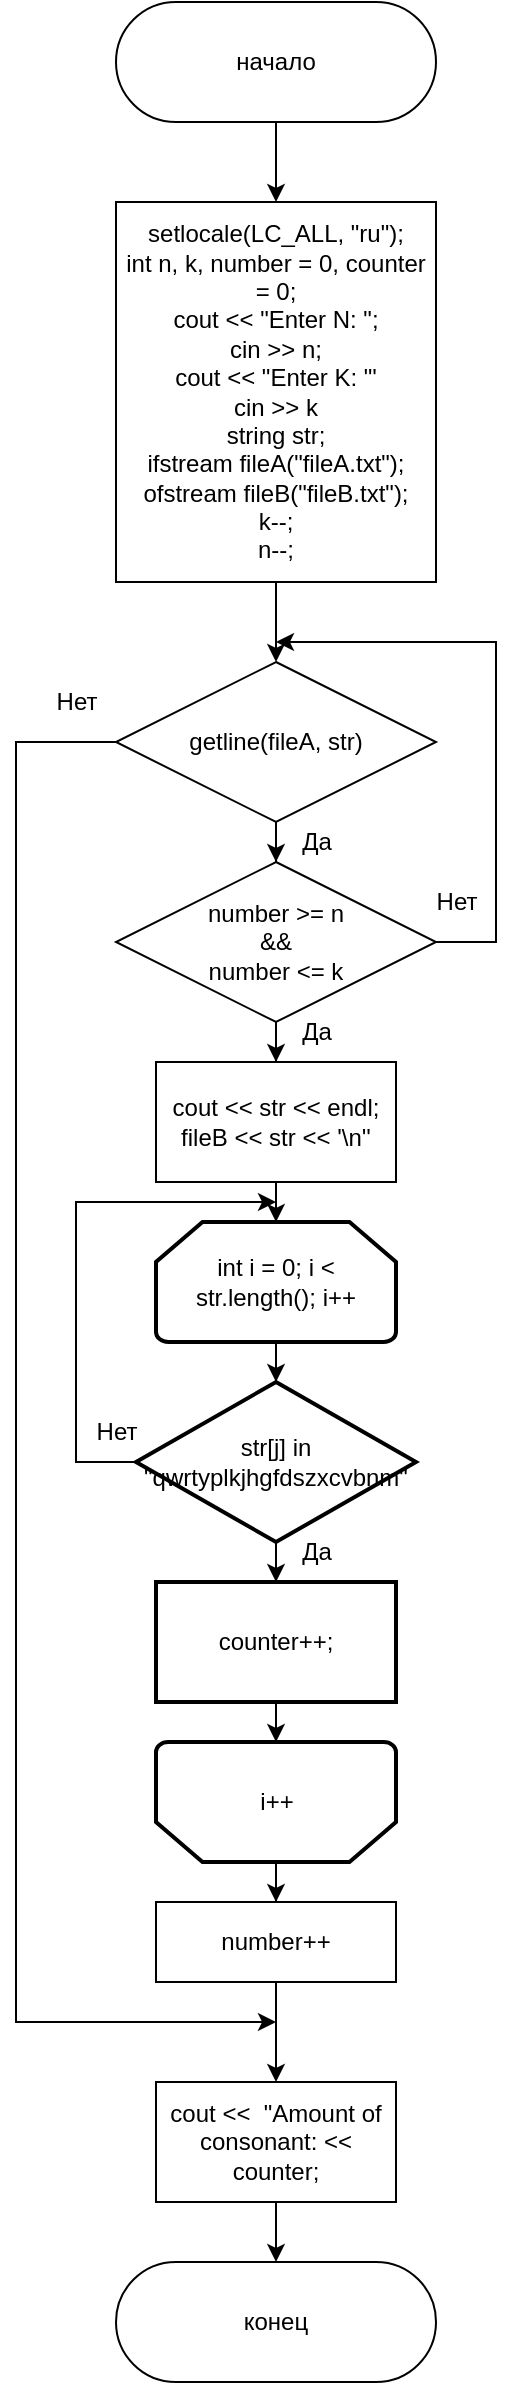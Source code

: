 <mxfile version="21.0.2" type="device"><diagram name="Page-1" id="BnEeoHk6jYprLhZuXN1I"><mxGraphModel dx="520" dy="1679" grid="1" gridSize="10" guides="1" tooltips="1" connect="1" arrows="1" fold="1" page="1" pageScale="1" pageWidth="850" pageHeight="1100" math="0" shadow="0"><root><mxCell id="0"/><mxCell id="1" parent="0"/><mxCell id="2pjWOje457AM06UGO90e-1" value="" style="edgeStyle=orthogonalEdgeStyle;rounded=0;orthogonalLoop=1;jettySize=auto;html=1;" parent="1" source="2pjWOje457AM06UGO90e-2" target="2pjWOje457AM06UGO90e-4" edge="1"><mxGeometry relative="1" as="geometry"/></mxCell><mxCell id="2pjWOje457AM06UGO90e-2" value="начало" style="rounded=1;whiteSpace=wrap;html=1;arcSize=50;" parent="1" vertex="1"><mxGeometry x="200" y="-40" width="160" height="60" as="geometry"/></mxCell><mxCell id="2pjWOje457AM06UGO90e-3" value="" style="edgeStyle=orthogonalEdgeStyle;rounded=0;orthogonalLoop=1;jettySize=auto;html=1;exitX=0.5;exitY=1;exitDx=0;exitDy=0;" parent="1" source="2pjWOje457AM06UGO90e-4" target="2pjWOje457AM06UGO90e-7" edge="1"><mxGeometry relative="1" as="geometry"><mxPoint x="280.0" y="270" as="sourcePoint"/></mxGeometry></mxCell><mxCell id="2pjWOje457AM06UGO90e-4" value="setlocale(LC_ALL, &quot;ru&quot;);&lt;br&gt;int n, k, number = 0, counter = 0;&lt;br&gt;cout &amp;lt;&amp;lt; &quot;Enter N: &quot;;&lt;br&gt;cin &amp;gt;&amp;gt; n;&lt;br&gt;cout &amp;lt;&amp;lt; &quot;Enter K: &quot;'&lt;br&gt;cin &amp;gt;&amp;gt; k&lt;br&gt;string str;&lt;br&gt;&lt;div&gt;ifstream fileA(&quot;fileA.txt&quot;);&lt;/div&gt;&lt;div&gt;&#9;ofstream fileB(&quot;fileB.txt&quot;);&lt;/div&gt;&lt;div&gt;&lt;span style=&quot;&quot;&gt;&#9;&lt;/span&gt;k--;&lt;/div&gt;&lt;div&gt;&lt;span style=&quot;&quot;&gt;&#9;&lt;/span&gt;n--;&lt;/div&gt;" style="whiteSpace=wrap;html=1;" parent="1" vertex="1"><mxGeometry x="200" y="60" width="160" height="190" as="geometry"/></mxCell><mxCell id="2pjWOje457AM06UGO90e-5" value="" style="edgeStyle=orthogonalEdgeStyle;rounded=0;orthogonalLoop=1;jettySize=auto;html=1;" parent="1" source="2pjWOje457AM06UGO90e-7" target="2pjWOje457AM06UGO90e-10" edge="1"><mxGeometry relative="1" as="geometry"/></mxCell><mxCell id="2pjWOje457AM06UGO90e-6" style="edgeStyle=orthogonalEdgeStyle;rounded=0;orthogonalLoop=1;jettySize=auto;html=1;exitX=0;exitY=0.5;exitDx=0;exitDy=0;" parent="1" source="2pjWOje457AM06UGO90e-7" edge="1"><mxGeometry relative="1" as="geometry"><mxPoint x="280" y="970" as="targetPoint"/><Array as="points"><mxPoint x="150" y="330"/><mxPoint x="150" y="970"/><mxPoint x="280" y="970"/></Array></mxGeometry></mxCell><mxCell id="2pjWOje457AM06UGO90e-7" value="getline(fileA, str)" style="rhombus;whiteSpace=wrap;html=1;" parent="1" vertex="1"><mxGeometry x="200" y="290" width="160" height="80" as="geometry"/></mxCell><mxCell id="2pjWOje457AM06UGO90e-8" value="" style="edgeStyle=orthogonalEdgeStyle;rounded=0;orthogonalLoop=1;jettySize=auto;html=1;" parent="1" source="2pjWOje457AM06UGO90e-10" target="2pjWOje457AM06UGO90e-12" edge="1"><mxGeometry relative="1" as="geometry"/></mxCell><mxCell id="2pjWOje457AM06UGO90e-9" style="edgeStyle=orthogonalEdgeStyle;rounded=0;orthogonalLoop=1;jettySize=auto;html=1;" parent="1" source="2pjWOje457AM06UGO90e-10" edge="1"><mxGeometry relative="1" as="geometry"><mxPoint x="280" y="280" as="targetPoint"/><Array as="points"><mxPoint x="390" y="430"/><mxPoint x="390" y="280"/></Array></mxGeometry></mxCell><mxCell id="2pjWOje457AM06UGO90e-10" value="number &amp;gt;= n&lt;br&gt;&amp;amp;&amp;amp;&lt;br&gt;number &amp;lt;= k" style="rhombus;whiteSpace=wrap;html=1;" parent="1" vertex="1"><mxGeometry x="200" y="390" width="160" height="80" as="geometry"/></mxCell><mxCell id="2pjWOje457AM06UGO90e-11" value="" style="edgeStyle=orthogonalEdgeStyle;rounded=0;orthogonalLoop=1;jettySize=auto;html=1;" parent="1" source="2pjWOje457AM06UGO90e-12" target="2pjWOje457AM06UGO90e-14" edge="1"><mxGeometry relative="1" as="geometry"/></mxCell><mxCell id="2pjWOje457AM06UGO90e-12" value="cout &amp;lt;&amp;lt; str &amp;lt;&amp;lt; endl;&lt;br&gt;fileB &amp;lt;&amp;lt; str &amp;lt;&amp;lt; '\n''" style="whiteSpace=wrap;html=1;" parent="1" vertex="1"><mxGeometry x="220" y="490" width="120" height="60" as="geometry"/></mxCell><mxCell id="2pjWOje457AM06UGO90e-13" value="" style="edgeStyle=orthogonalEdgeStyle;rounded=0;orthogonalLoop=1;jettySize=auto;html=1;" parent="1" source="2pjWOje457AM06UGO90e-14" target="2pjWOje457AM06UGO90e-17" edge="1"><mxGeometry relative="1" as="geometry"/></mxCell><mxCell id="2pjWOje457AM06UGO90e-14" value="int i = 0; i &amp;lt; str.length(); i++" style="strokeWidth=2;html=1;shape=mxgraph.flowchart.loop_limit;whiteSpace=wrap;" parent="1" vertex="1"><mxGeometry x="220" y="570" width="120" height="60" as="geometry"/></mxCell><mxCell id="2pjWOje457AM06UGO90e-15" value="" style="edgeStyle=orthogonalEdgeStyle;rounded=0;orthogonalLoop=1;jettySize=auto;html=1;" parent="1" source="2pjWOje457AM06UGO90e-17" target="2pjWOje457AM06UGO90e-19" edge="1"><mxGeometry relative="1" as="geometry"/></mxCell><mxCell id="2pjWOje457AM06UGO90e-16" style="edgeStyle=orthogonalEdgeStyle;rounded=0;orthogonalLoop=1;jettySize=auto;html=1;exitX=0;exitY=0.5;exitDx=0;exitDy=0;" parent="1" source="2pjWOje457AM06UGO90e-17" edge="1"><mxGeometry relative="1" as="geometry"><mxPoint x="280" y="560" as="targetPoint"/><Array as="points"><mxPoint x="180" y="690"/><mxPoint x="180" y="560"/></Array></mxGeometry></mxCell><mxCell id="2pjWOje457AM06UGO90e-17" value="str[j] in &quot;qwrtyplkjhgfdszxcvbnm&quot;" style="rhombus;whiteSpace=wrap;html=1;strokeWidth=2;" parent="1" vertex="1"><mxGeometry x="210" y="650" width="140" height="80" as="geometry"/></mxCell><mxCell id="2pjWOje457AM06UGO90e-18" value="" style="edgeStyle=orthogonalEdgeStyle;rounded=0;orthogonalLoop=1;jettySize=auto;html=1;" parent="1" source="2pjWOje457AM06UGO90e-19" target="2pjWOje457AM06UGO90e-26" edge="1"><mxGeometry relative="1" as="geometry"/></mxCell><mxCell id="2pjWOje457AM06UGO90e-19" value="counter++;" style="whiteSpace=wrap;html=1;strokeWidth=2;" parent="1" vertex="1"><mxGeometry x="220" y="750" width="120" height="60" as="geometry"/></mxCell><mxCell id="2pjWOje457AM06UGO90e-20" style="edgeStyle=orthogonalEdgeStyle;rounded=0;orthogonalLoop=1;jettySize=auto;html=1;exitX=0.5;exitY=1;exitDx=0;exitDy=0;entryX=0.5;entryY=0;entryDx=0;entryDy=0;" parent="1" source="2pjWOje457AM06UGO90e-21" target="2pjWOje457AM06UGO90e-30" edge="1"><mxGeometry relative="1" as="geometry"/></mxCell><mxCell id="2pjWOje457AM06UGO90e-21" value="cout &amp;lt;&amp;lt;&amp;nbsp; &quot;Amount of consonant: &amp;lt;&amp;lt; counter;" style="whiteSpace=wrap;html=1;" parent="1" vertex="1"><mxGeometry x="220" y="1000" width="120" height="60" as="geometry"/></mxCell><mxCell id="2pjWOje457AM06UGO90e-22" value="Нет" style="text;html=1;align=center;verticalAlign=middle;resizable=0;points=[];autosize=1;strokeColor=none;fillColor=none;" parent="1" vertex="1"><mxGeometry x="160" y="295" width="40" height="30" as="geometry"/></mxCell><mxCell id="2pjWOje457AM06UGO90e-23" value="Да" style="text;html=1;align=center;verticalAlign=middle;resizable=0;points=[];autosize=1;strokeColor=none;fillColor=none;" parent="1" vertex="1"><mxGeometry x="280" y="365" width="40" height="30" as="geometry"/></mxCell><mxCell id="2pjWOje457AM06UGO90e-24" value="Да" style="text;html=1;align=center;verticalAlign=middle;resizable=0;points=[];autosize=1;strokeColor=none;fillColor=none;" parent="1" vertex="1"><mxGeometry x="280" y="460" width="40" height="30" as="geometry"/></mxCell><mxCell id="2pjWOje457AM06UGO90e-25" value="Да" style="text;html=1;align=center;verticalAlign=middle;resizable=0;points=[];autosize=1;strokeColor=none;fillColor=none;" parent="1" vertex="1"><mxGeometry x="280" y="720" width="40" height="30" as="geometry"/></mxCell><mxCell id="2pjWOje457AM06UGO90e-34" value="" style="edgeStyle=orthogonalEdgeStyle;rounded=0;orthogonalLoop=1;jettySize=auto;html=1;" parent="1" source="2pjWOje457AM06UGO90e-26" target="2pjWOje457AM06UGO90e-33" edge="1"><mxGeometry relative="1" as="geometry"/></mxCell><mxCell id="2pjWOje457AM06UGO90e-26" value="" style="strokeWidth=2;html=1;shape=mxgraph.flowchart.loop_limit;whiteSpace=wrap;rotation=-180;" parent="1" vertex="1"><mxGeometry x="220" y="830" width="120" height="60" as="geometry"/></mxCell><mxCell id="2pjWOje457AM06UGO90e-27" value="i++" style="text;html=1;align=center;verticalAlign=middle;resizable=0;points=[];autosize=1;strokeColor=none;fillColor=none;" parent="1" vertex="1"><mxGeometry x="260" y="845" width="40" height="30" as="geometry"/></mxCell><mxCell id="2pjWOje457AM06UGO90e-28" value="Нет" style="text;html=1;align=center;verticalAlign=middle;resizable=0;points=[];autosize=1;strokeColor=none;fillColor=none;" parent="1" vertex="1"><mxGeometry x="180" y="660" width="40" height="30" as="geometry"/></mxCell><mxCell id="2pjWOje457AM06UGO90e-29" value="Нет" style="text;html=1;align=center;verticalAlign=middle;resizable=0;points=[];autosize=1;strokeColor=none;fillColor=none;" parent="1" vertex="1"><mxGeometry x="350" y="395" width="40" height="30" as="geometry"/></mxCell><mxCell id="2pjWOje457AM06UGO90e-30" value="конец" style="rounded=1;whiteSpace=wrap;html=1;arcSize=50;" parent="1" vertex="1"><mxGeometry x="200" y="1090" width="160" height="60" as="geometry"/></mxCell><mxCell id="e8hKSVVTL6QuTvA8ssPg-1" style="edgeStyle=orthogonalEdgeStyle;rounded=0;orthogonalLoop=1;jettySize=auto;html=1;exitX=0.5;exitY=1;exitDx=0;exitDy=0;entryX=0.5;entryY=0;entryDx=0;entryDy=0;" edge="1" parent="1" source="2pjWOje457AM06UGO90e-33" target="2pjWOje457AM06UGO90e-21"><mxGeometry relative="1" as="geometry"/></mxCell><mxCell id="2pjWOje457AM06UGO90e-33" value="number++" style="whiteSpace=wrap;html=1;" parent="1" vertex="1"><mxGeometry x="220" y="910" width="120" height="40" as="geometry"/></mxCell></root></mxGraphModel></diagram></mxfile>